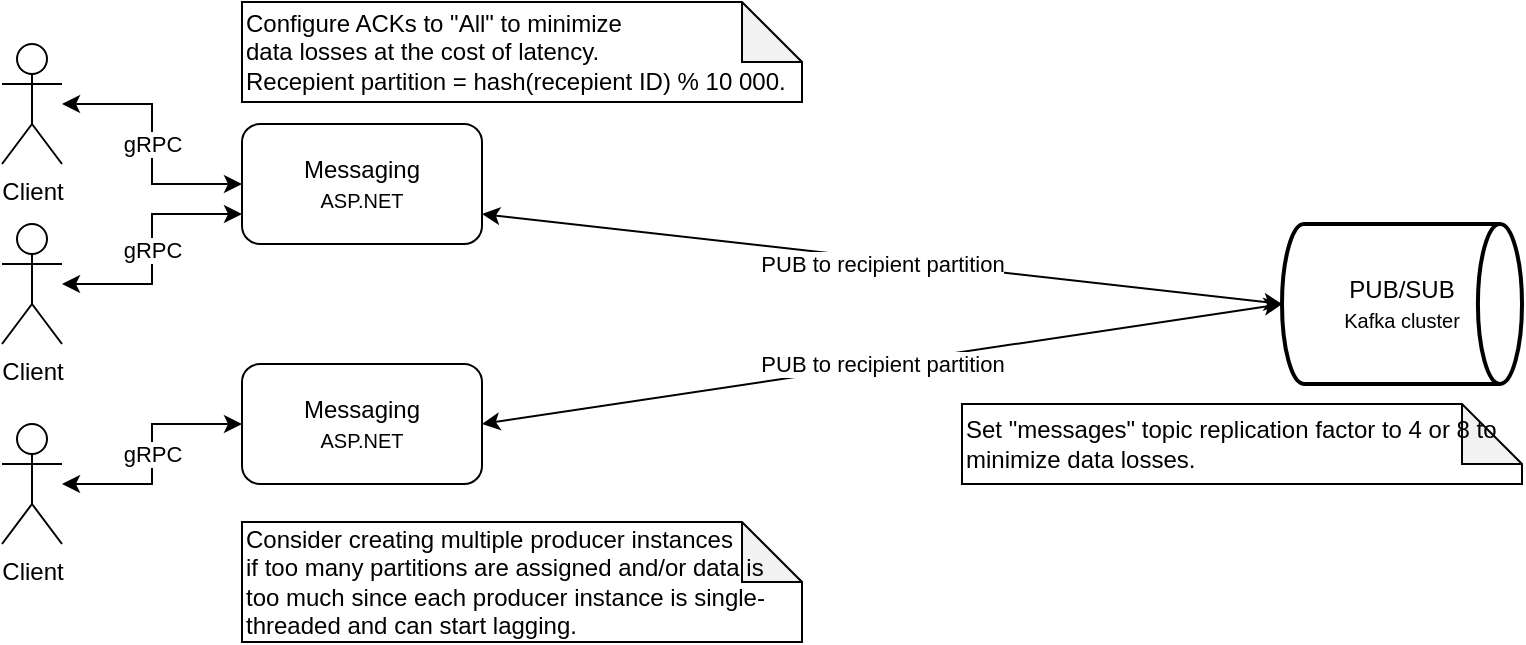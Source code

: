 <mxfile version="13.7.9" type="device"><diagram id="G4t1x3i_cumIOjZ8GDXV" name="Page-1"><mxGraphModel dx="1086" dy="966" grid="1" gridSize="10" guides="1" tooltips="1" connect="1" arrows="1" fold="1" page="1" pageScale="1" pageWidth="850" pageHeight="1100" math="0" shadow="0"><root><mxCell id="0"/><mxCell id="1" parent="0"/><mxCell id="4NMri5ObQx2eB0Vx6lmc-10" value="gRPC" style="edgeStyle=orthogonalEdgeStyle;rounded=0;orthogonalLoop=1;jettySize=auto;html=1;entryX=0;entryY=0.5;entryDx=0;entryDy=0;startArrow=classic;startFill=1;" parent="1" source="4NMri5ObQx2eB0Vx6lmc-1" target="4NMri5ObQx2eB0Vx6lmc-4" edge="1"><mxGeometry relative="1" as="geometry"/></mxCell><mxCell id="4NMri5ObQx2eB0Vx6lmc-1" value="Client" style="shape=umlActor;verticalLabelPosition=bottom;verticalAlign=top;html=1;outlineConnect=0;" parent="1" vertex="1"><mxGeometry x="40" y="61" width="30" height="60" as="geometry"/></mxCell><mxCell id="4NMri5ObQx2eB0Vx6lmc-14" value="gRPC" style="edgeStyle=orthogonalEdgeStyle;rounded=0;orthogonalLoop=1;jettySize=auto;html=1;entryX=0;entryY=0.5;entryDx=0;entryDy=0;startArrow=classic;startFill=1;" parent="1" source="4NMri5ObQx2eB0Vx6lmc-2" target="4NMri5ObQx2eB0Vx6lmc-5" edge="1"><mxGeometry relative="1" as="geometry"><mxPoint as="offset"/></mxGeometry></mxCell><mxCell id="4NMri5ObQx2eB0Vx6lmc-2" value="Client" style="shape=umlActor;verticalLabelPosition=bottom;verticalAlign=top;html=1;outlineConnect=0;" parent="1" vertex="1"><mxGeometry x="40" y="251" width="30" height="60" as="geometry"/></mxCell><mxCell id="4NMri5ObQx2eB0Vx6lmc-13" value="gRPC" style="edgeStyle=orthogonalEdgeStyle;rounded=0;orthogonalLoop=1;jettySize=auto;html=1;entryX=0;entryY=0.75;entryDx=0;entryDy=0;startArrow=classic;startFill=1;" parent="1" source="4NMri5ObQx2eB0Vx6lmc-3" target="4NMri5ObQx2eB0Vx6lmc-4" edge="1"><mxGeometry relative="1" as="geometry"/></mxCell><mxCell id="4NMri5ObQx2eB0Vx6lmc-3" value="Client" style="shape=umlActor;verticalLabelPosition=bottom;verticalAlign=top;html=1;outlineConnect=0;" parent="1" vertex="1"><mxGeometry x="40" y="151" width="30" height="60" as="geometry"/></mxCell><mxCell id="4NMri5ObQx2eB0Vx6lmc-16" value="PUB to recipient partition" style="rounded=0;orthogonalLoop=1;jettySize=auto;html=1;entryX=0;entryY=0.5;entryDx=0;entryDy=0;entryPerimeter=0;startArrow=classic;startFill=1;exitX=1;exitY=0.75;exitDx=0;exitDy=0;" parent="1" source="4NMri5ObQx2eB0Vx6lmc-4" target="4NMri5ObQx2eB0Vx6lmc-9" edge="1"><mxGeometry x="0.004" y="-2" relative="1" as="geometry"><mxPoint x="-1" as="offset"/></mxGeometry></mxCell><mxCell id="4NMri5ObQx2eB0Vx6lmc-4" value="&lt;font style=&quot;font-size: 12px&quot;&gt;Messaging&lt;/font&gt;&lt;br&gt;&lt;font style=&quot;font-size: 10px&quot;&gt;ASP.NET&lt;/font&gt;" style="rounded=1;whiteSpace=wrap;html=1;" parent="1" vertex="1"><mxGeometry x="160" y="101" width="120" height="60" as="geometry"/></mxCell><mxCell id="4NMri5ObQx2eB0Vx6lmc-18" value="PUB to recipient partition" style="edgeStyle=none;rounded=0;orthogonalLoop=1;jettySize=auto;html=1;entryX=0;entryY=0.5;entryDx=0;entryDy=0;entryPerimeter=0;startArrow=classic;startFill=1;exitX=1;exitY=0.5;exitDx=0;exitDy=0;" parent="1" source="4NMri5ObQx2eB0Vx6lmc-5" target="4NMri5ObQx2eB0Vx6lmc-9" edge="1"><mxGeometry relative="1" as="geometry"><mxPoint x="400" y="6" as="sourcePoint"/><mxPoint as="offset"/></mxGeometry></mxCell><mxCell id="4NMri5ObQx2eB0Vx6lmc-5" value="Messaging&lt;br&gt;&lt;font style=&quot;font-size: 10px&quot;&gt;ASP.NET&lt;/font&gt;" style="rounded=1;whiteSpace=wrap;html=1;" parent="1" vertex="1"><mxGeometry x="160" y="221" width="120" height="60" as="geometry"/></mxCell><mxCell id="4NMri5ObQx2eB0Vx6lmc-9" value="PUB/SUB&lt;br&gt;&lt;font style=&quot;font-size: 10px&quot;&gt;Kafka cluster&lt;/font&gt;" style="strokeWidth=2;html=1;shape=mxgraph.flowchart.direct_data;whiteSpace=wrap;" parent="1" vertex="1"><mxGeometry x="680" y="151" width="120" height="80" as="geometry"/></mxCell><mxCell id="_z2AKbsd9psE2ULNNjwj-1" value="Set &quot;messages&quot; topic replication factor to 4 or 8 to minimize data losses." style="shape=note;whiteSpace=wrap;html=1;backgroundOutline=1;darkOpacity=0.05;align=left;" parent="1" vertex="1"><mxGeometry x="520" y="241" width="280" height="40" as="geometry"/></mxCell><mxCell id="_z2AKbsd9psE2ULNNjwj-2" value="Configure ACKs to &quot;All&quot; to minimize&lt;br&gt;data losses at the cost of latency.&lt;br&gt;Recepient partition = hash(recepient ID) % 10 000." style="shape=note;whiteSpace=wrap;html=1;backgroundOutline=1;darkOpacity=0.05;align=left;" parent="1" vertex="1"><mxGeometry x="160" y="40" width="280" height="50" as="geometry"/></mxCell><mxCell id="_z2AKbsd9psE2ULNNjwj-3" value="Consider creating multiple producer instances&lt;br&gt;if too many partitions are assigned and/or data is too much since each producer instance is single-threaded and can start lagging." style="shape=note;whiteSpace=wrap;html=1;backgroundOutline=1;darkOpacity=0.05;align=left;" parent="1" vertex="1"><mxGeometry x="160" y="300" width="280" height="60" as="geometry"/></mxCell></root></mxGraphModel></diagram></mxfile>